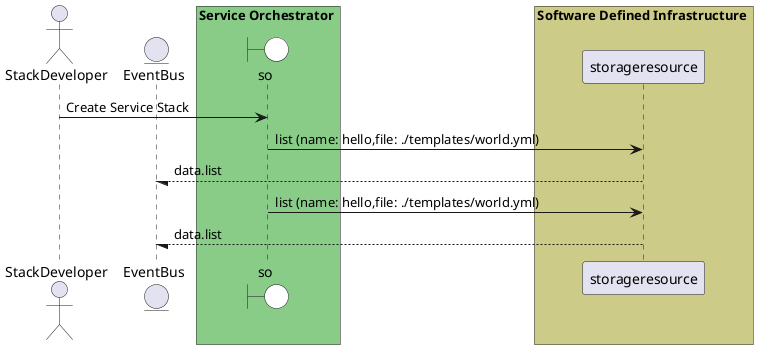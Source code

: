 @startuml

actor "StackDeveloper"


entity EventBus

box Service Orchestrator #88cc88
    boundary so #white
end box


box Software Defined Infrastructure #cccc88
            participant storageresource
    end box


"StackDeveloper" -> so: Create Service Stack

    so -> "storageresource": list (name: hello,file: ./templates/world.yml)

    "storageresource" --/ EventBus: data.list

    so -> "storageresource": list (name: hello,file: ./templates/world.yml)

    "storageresource" --/ EventBus: data.list



@enduml

